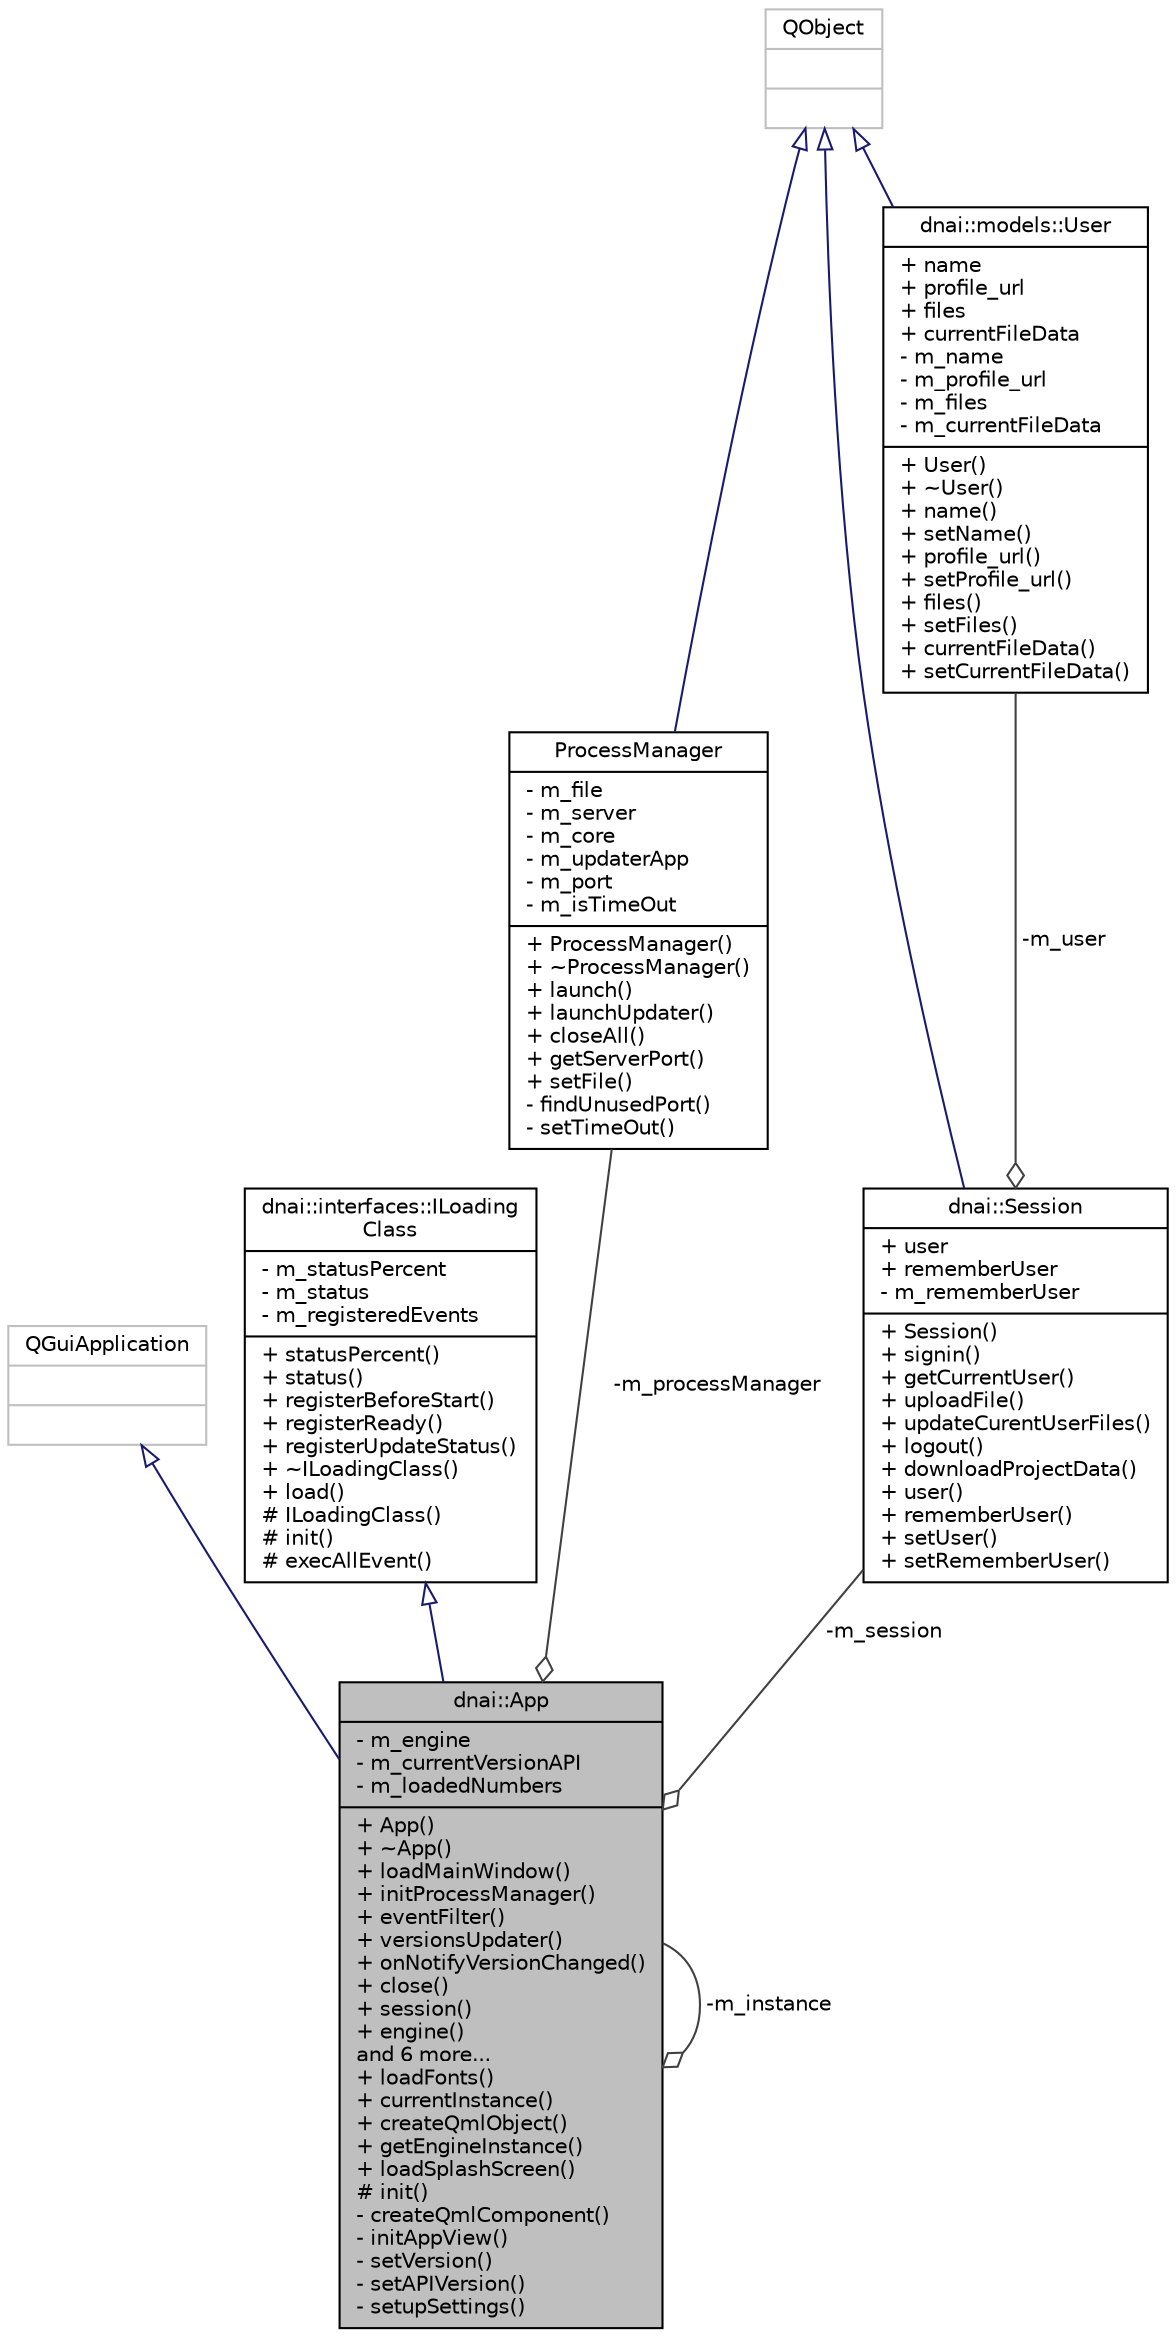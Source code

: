 digraph "dnai::App"
{
  edge [fontname="Helvetica",fontsize="10",labelfontname="Helvetica",labelfontsize="10"];
  node [fontname="Helvetica",fontsize="10",shape=record];
  Node1 [label="{dnai::App\n|- m_engine\l- m_currentVersionAPI\l- m_loadedNumbers\l|+ App()\l+ ~App()\l+ loadMainWindow()\l+ initProcessManager()\l+ eventFilter()\l+ versionsUpdater()\l+ onNotifyVersionChanged()\l+ close()\l+ session()\l+ engine()\land 6 more...\l+ loadFonts()\l+ currentInstance()\l+ createQmlObject()\l+ getEngineInstance()\l+ loadSplashScreen()\l# init()\l- createQmlComponent()\l- initAppView()\l- setVersion()\l- setAPIVersion()\l- setupSettings()\l}",height=0.2,width=0.4,color="black", fillcolor="grey75", style="filled", fontcolor="black"];
  Node2 -> Node1 [dir="back",color="midnightblue",fontsize="10",style="solid",arrowtail="onormal",fontname="Helvetica"];
  Node2 [label="{QGuiApplication\n||}",height=0.2,width=0.4,color="grey75", fillcolor="white", style="filled"];
  Node3 -> Node1 [dir="back",color="midnightblue",fontsize="10",style="solid",arrowtail="onormal",fontname="Helvetica"];
  Node3 [label="{dnai::interfaces::ILoading\lClass\n|- m_statusPercent\l- m_status\l- m_registeredEvents\l|+ statusPercent()\l+ status()\l+ registerBeforeStart()\l+ registerReady()\l+ registerUpdateStatus()\l+ ~ILoadingClass()\l+ load()\l# ILoadingClass()\l# init()\l# execAllEvent()\l}",height=0.2,width=0.4,color="black", fillcolor="white", style="filled",URL="$classdnai_1_1interfaces_1_1_i_loading_class.html",tooltip="You can use this class in order to display the loading status or call a callback before, after each step or/and after all step. "];
  Node1 -> Node1 [color="grey25",fontsize="10",style="solid",label=" -m_instance" ,arrowhead="odiamond",fontname="Helvetica"];
  Node4 -> Node1 [color="grey25",fontsize="10",style="solid",label=" -m_processManager" ,arrowhead="odiamond",fontname="Helvetica"];
  Node4 [label="{ProcessManager\n|- m_file\l- m_server\l- m_core\l- m_updaterApp\l- m_port\l- m_isTimeOut\l|+ ProcessManager()\l+ ~ProcessManager()\l+ launch()\l+ launchUpdater()\l+ closeAll()\l+ getServerPort()\l+ setFile()\l- findUnusedPort()\l- setTimeOut()\l}",height=0.2,width=0.4,color="black", fillcolor="white", style="filled",URL="$class_process_manager.html"];
  Node5 -> Node4 [dir="back",color="midnightblue",fontsize="10",style="solid",arrowtail="onormal",fontname="Helvetica"];
  Node5 [label="{QObject\n||}",height=0.2,width=0.4,color="grey75", fillcolor="white", style="filled"];
  Node6 -> Node1 [color="grey25",fontsize="10",style="solid",label=" -m_session" ,arrowhead="odiamond",fontname="Helvetica"];
  Node6 [label="{dnai::Session\n|+ user\l+ rememberUser\l- m_rememberUser\l|+ Session()\l+ signin()\l+ getCurrentUser()\l+ uploadFile()\l+ updateCurentUserFiles()\l+ logout()\l+ downloadProjectData()\l+ user()\l+ rememberUser()\l+ setUser()\l+ setRememberUser()\l}",height=0.2,width=0.4,color="black", fillcolor="white", style="filled",URL="$classdnai_1_1_session.html"];
  Node5 -> Node6 [dir="back",color="midnightblue",fontsize="10",style="solid",arrowtail="onormal",fontname="Helvetica"];
  Node7 -> Node6 [color="grey25",fontsize="10",style="solid",label=" -m_user" ,arrowhead="odiamond",fontname="Helvetica"];
  Node7 [label="{dnai::models::User\n|+ name\l+ profile_url\l+ files\l+ currentFileData\l- m_name\l- m_profile_url\l- m_files\l- m_currentFileData\l|+ User()\l+ ~User()\l+ name()\l+ setName()\l+ profile_url()\l+ setProfile_url()\l+ files()\l+ setFiles()\l+ currentFileData()\l+ setCurrentFileData()\l}",height=0.2,width=0.4,color="black", fillcolor="white", style="filled",URL="$classdnai_1_1models_1_1_user.html"];
  Node5 -> Node7 [dir="back",color="midnightblue",fontsize="10",style="solid",arrowtail="onormal",fontname="Helvetica"];
}

